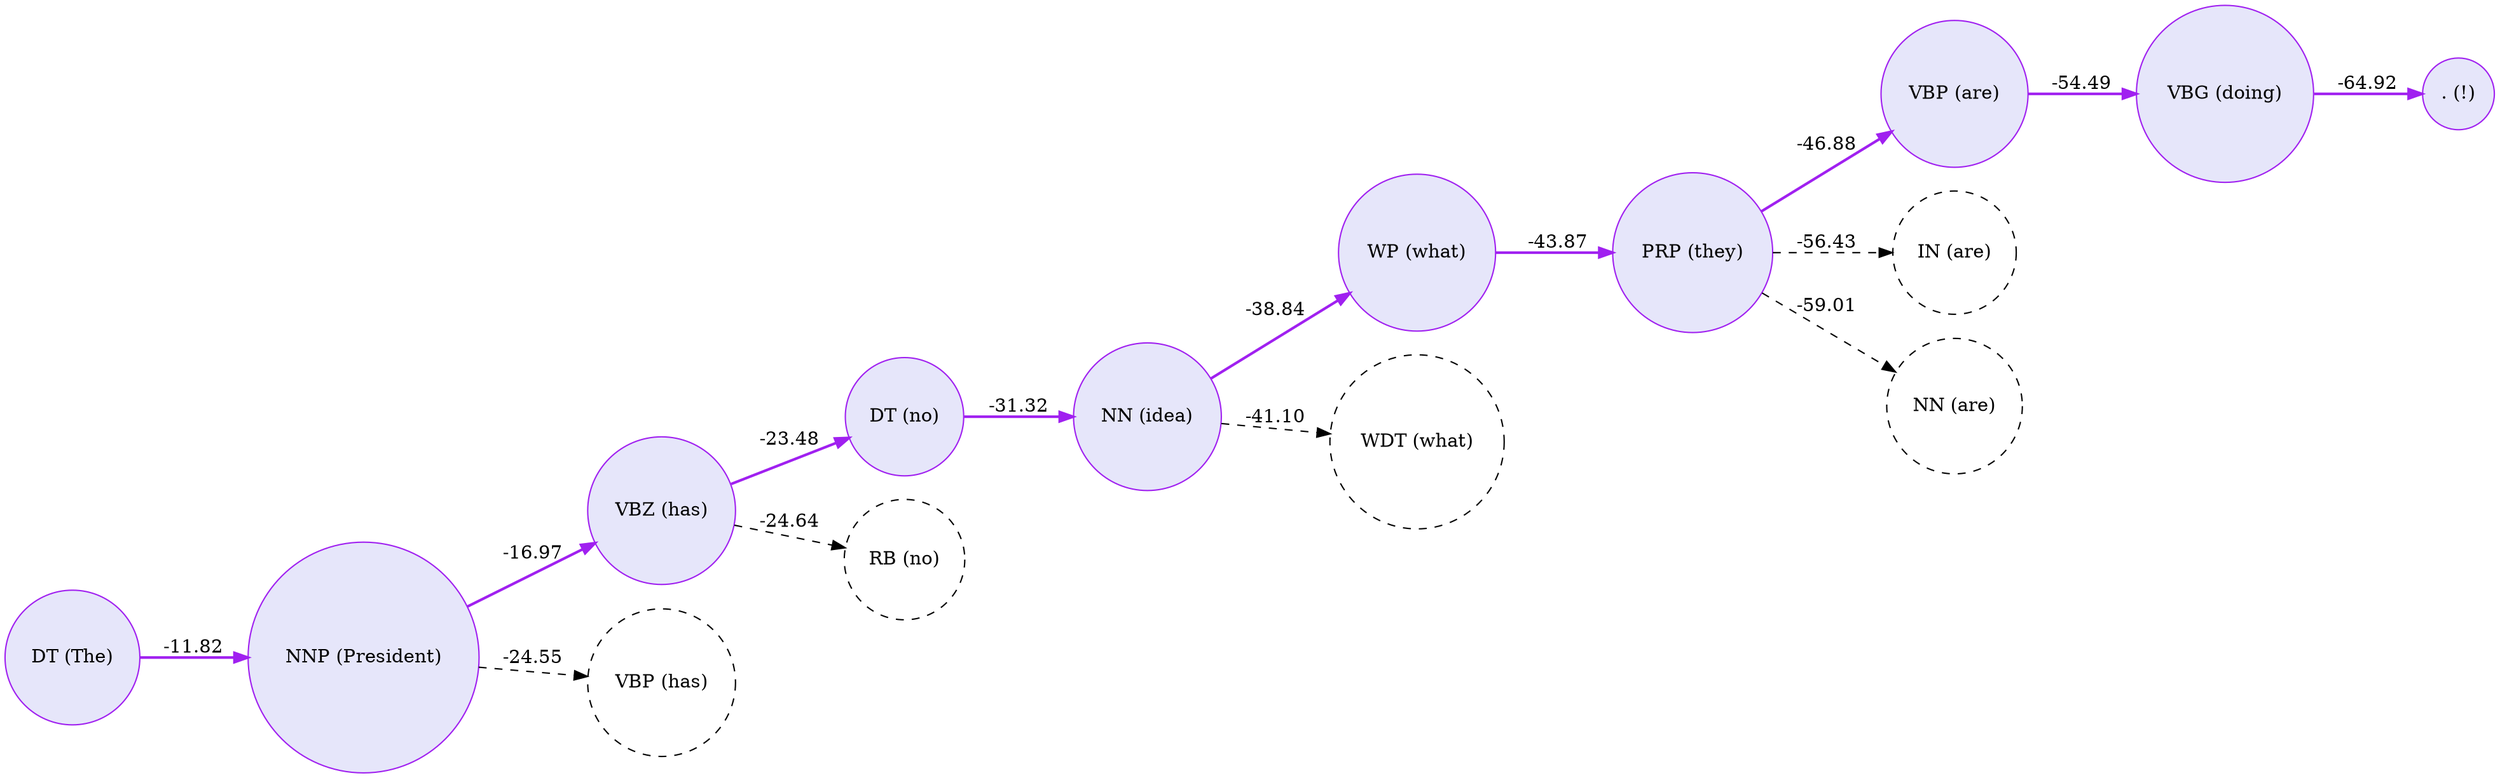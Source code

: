 // Viterbi
digraph {
	rankdir=LR
	node [shape=circle]
	". (!)" [color=purple fillcolor="#E6E6FA" style=filled]
	"VBG (doing)" [color=purple fillcolor="#E6E6FA" style=filled]
	"VBG (doing)" -> ". (!)" [label=-64.92 color=purple penwidth=2.0]
	"VBG (doing)" [color=purple fillcolor="#E6E6FA" style=filled]
	"VBP (are)" [color=purple fillcolor="#E6E6FA" style=filled]
	"VBP (are)" -> "VBG (doing)" [label=-54.49 color=purple penwidth=2.0]
	"IN (are)" [style=dashed]
	"PRP (they)" [style=dashed]
	"PRP (they)" -> "IN (are)" [label=-56.43 style=dashed]
	"NN (are)" [style=dashed]
	"PRP (they)" [style=dashed]
	"PRP (they)" -> "NN (are)" [label=-59.01 style=dashed]
	"VBP (are)" [color=purple fillcolor="#E6E6FA" style=filled]
	"PRP (they)" [color=purple fillcolor="#E6E6FA" style=filled]
	"PRP (they)" -> "VBP (are)" [label=-46.88 color=purple penwidth=2.0]
	"PRP (they)" [color=purple fillcolor="#E6E6FA" style=filled]
	"WP (what)" [color=purple fillcolor="#E6E6FA" style=filled]
	"WP (what)" -> "PRP (they)" [label=-43.87 color=purple penwidth=2.0]
	"WP (what)" [color=purple fillcolor="#E6E6FA" style=filled]
	"NN (idea)" [color=purple fillcolor="#E6E6FA" style=filled]
	"NN (idea)" -> "WP (what)" [label=-38.84 color=purple penwidth=2.0]
	"WDT (what)" [style=dashed]
	"NN (idea)" [style=dashed]
	"NN (idea)" -> "WDT (what)" [label=-41.10 style=dashed]
	"NN (idea)" [color=purple fillcolor="#E6E6FA" style=filled]
	"DT (no)" [color=purple fillcolor="#E6E6FA" style=filled]
	"DT (no)" -> "NN (idea)" [label=-31.32 color=purple penwidth=2.0]
	"DT (no)" [color=purple fillcolor="#E6E6FA" style=filled]
	"VBZ (has)" [color=purple fillcolor="#E6E6FA" style=filled]
	"VBZ (has)" -> "DT (no)" [label=-23.48 color=purple penwidth=2.0]
	"RB (no)" [style=dashed]
	"VBZ (has)" [style=dashed]
	"VBZ (has)" -> "RB (no)" [label=-24.64 style=dashed]
	"VBP (has)" [style=dashed]
	"NNP (President)" [style=dashed]
	"NNP (President)" -> "VBP (has)" [label=-24.55 style=dashed]
	"VBZ (has)" [color=purple fillcolor="#E6E6FA" style=filled]
	"NNP (President)" [color=purple fillcolor="#E6E6FA" style=filled]
	"NNP (President)" -> "VBZ (has)" [label=-16.97 color=purple penwidth=2.0]
	"NNP (President)" [color=purple fillcolor="#E6E6FA" style=filled]
	"DT (The)" [color=purple fillcolor="#E6E6FA" style=filled]
	"DT (The)" -> "NNP (President)" [label=-11.82 color=purple penwidth=2.0]
}
